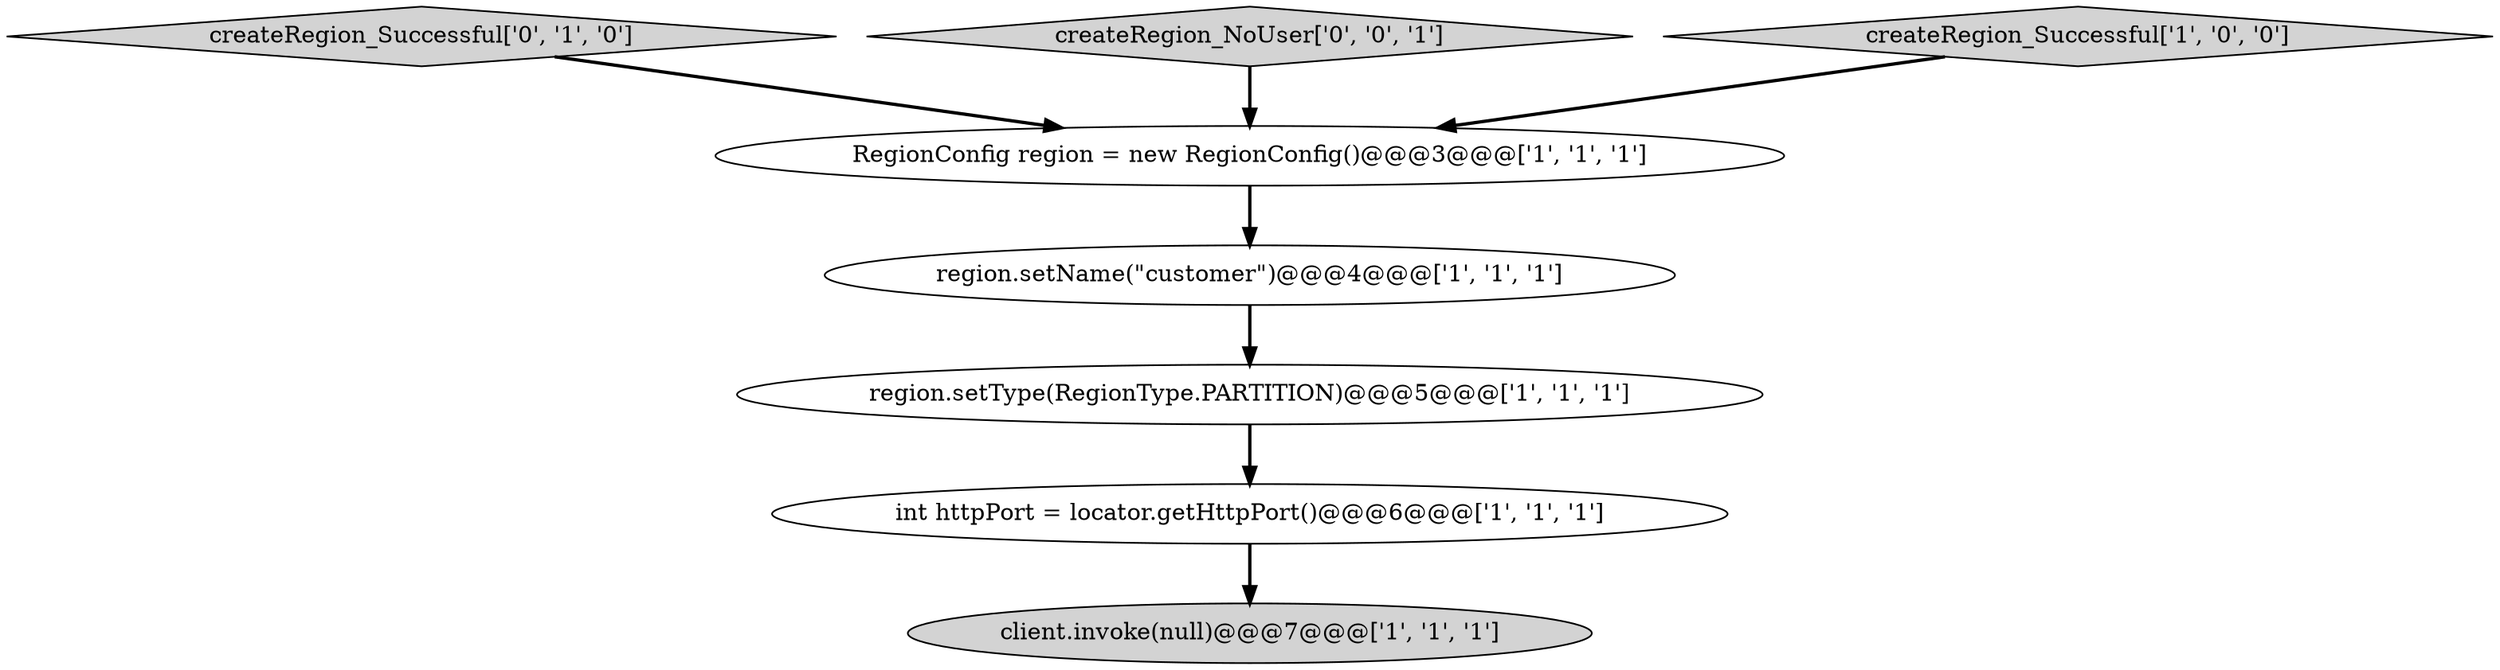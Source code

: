 digraph {
6 [style = filled, label = "createRegion_Successful['0', '1', '0']", fillcolor = lightgray, shape = diamond image = "AAA0AAABBB2BBB"];
3 [style = filled, label = "region.setType(RegionType.PARTITION)@@@5@@@['1', '1', '1']", fillcolor = white, shape = ellipse image = "AAA0AAABBB1BBB"];
7 [style = filled, label = "createRegion_NoUser['0', '0', '1']", fillcolor = lightgray, shape = diamond image = "AAA0AAABBB3BBB"];
4 [style = filled, label = "RegionConfig region = new RegionConfig()@@@3@@@['1', '1', '1']", fillcolor = white, shape = ellipse image = "AAA0AAABBB1BBB"];
1 [style = filled, label = "client.invoke(null)@@@7@@@['1', '1', '1']", fillcolor = lightgray, shape = ellipse image = "AAA0AAABBB1BBB"];
2 [style = filled, label = "createRegion_Successful['1', '0', '0']", fillcolor = lightgray, shape = diamond image = "AAA0AAABBB1BBB"];
5 [style = filled, label = "int httpPort = locator.getHttpPort()@@@6@@@['1', '1', '1']", fillcolor = white, shape = ellipse image = "AAA0AAABBB1BBB"];
0 [style = filled, label = "region.setName(\"customer\")@@@4@@@['1', '1', '1']", fillcolor = white, shape = ellipse image = "AAA0AAABBB1BBB"];
2->4 [style = bold, label=""];
0->3 [style = bold, label=""];
6->4 [style = bold, label=""];
7->4 [style = bold, label=""];
3->5 [style = bold, label=""];
4->0 [style = bold, label=""];
5->1 [style = bold, label=""];
}
